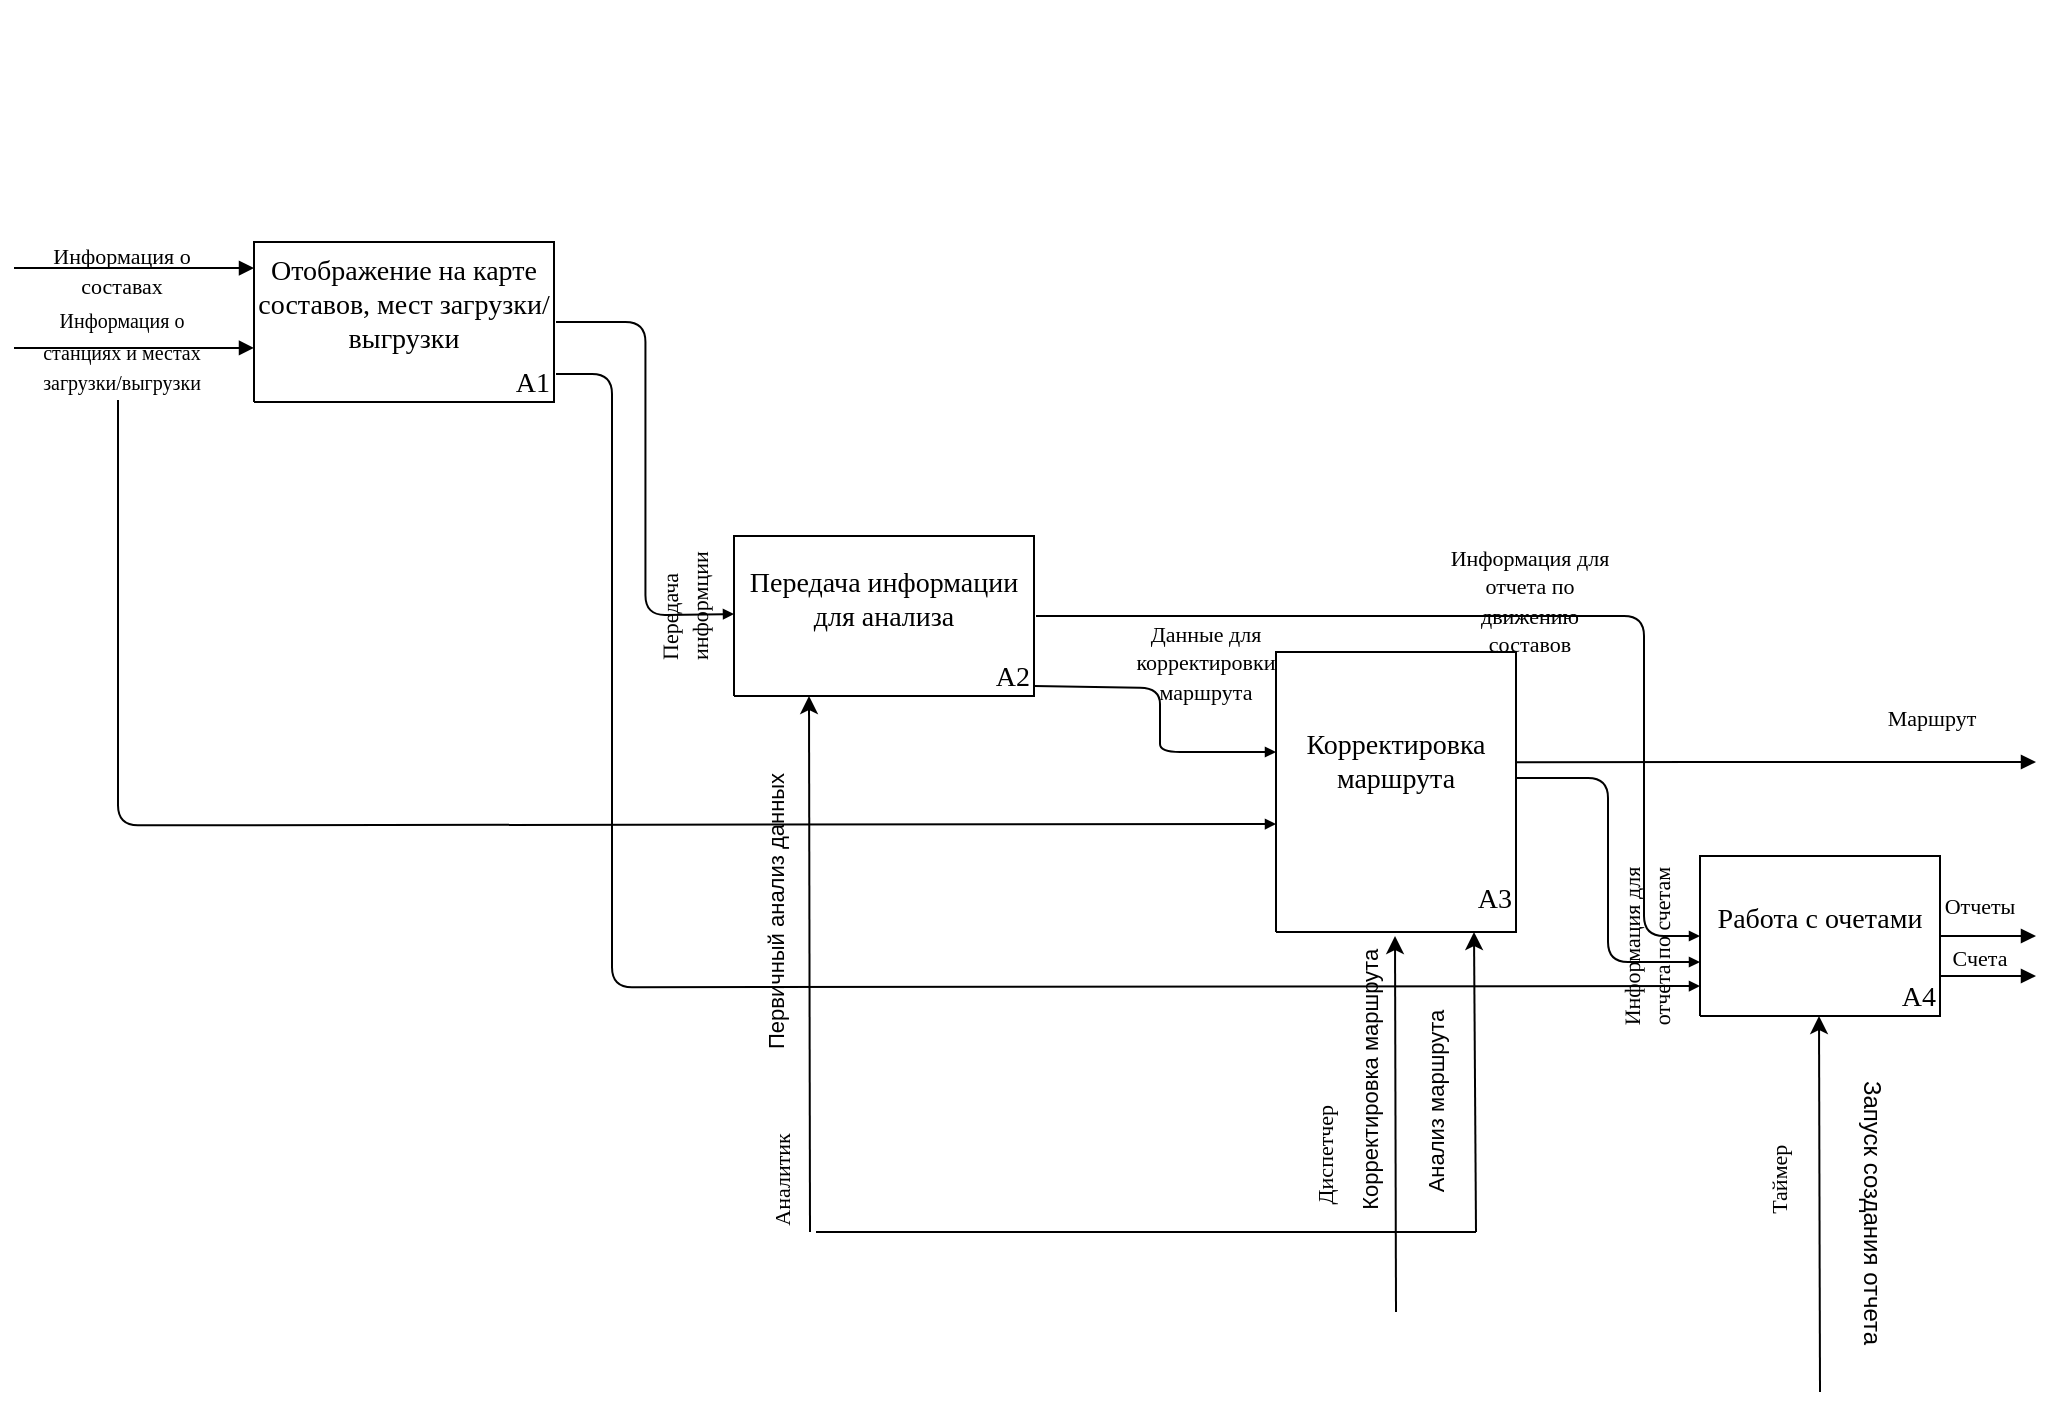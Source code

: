 <mxfile version="13.2.1" type="device"><diagram name="Страница-1" id="Страница-1"><mxGraphModel dx="1318" dy="699" grid="1" gridSize="10" guides="1" tooltips="1" connect="1" arrows="1" fold="1" page="1" pageScale="1" pageWidth="827" pageHeight="1169" math="0" shadow="0"><root><mxCell id="0"/><mxCell id="1" value="Соединительная линия" parent="0"/><mxCell id="2" style="vsdxID=9;fillColor=none;gradientColor=none;strokeColor=none;spacingTop=-1;spacingBottom=-1;spacingLeft=-1;spacingRight=-1;labelBackgroundColor=none;rounded=0;html=1;whiteSpace=wrap;" parent="1" vertex="1"><mxGeometry x="149" y="145" width="150" height="80" as="geometry"/></mxCell><mxCell id="3" style="vsdxID=10;fillColor=#ffffff;gradientColor=none;shape=stencil(nZBLDoAgDERP0z3SIyjew0SURgSD+Lu9kMZoXLhwN9O+tukAlrNpJg1SzDH4QW/URgNYgZTkjA4UkwJUgGXng+6DX1zLfmoymdXo17xh5zmRJ6Q42BWCfc2oJfdAr+Yv+AP9Cb7OJ3H/2JG1HNGz/84klThPVCc=);strokeColor=#000000;spacingTop=-1;spacingBottom=-1;spacingLeft=-1;spacingRight=-1;labelBackgroundColor=none;rounded=0;html=1;whiteSpace=wrap;" parent="2" vertex="1"><mxGeometry width="150" height="80" as="geometry"/></mxCell><mxCell id="4" value="&lt;p style=&quot;align:right;margin-left:0;margin-right:0;margin-top:0px;margin-bottom:0px;text-indent:0;valign:middle;direction:ltr;&quot;&gt;&lt;font style=&quot;font-size:14px;font-family:Calibri;color:#000000;direction:ltr;letter-spacing:0px;line-height:120%;opacity:1&quot;&gt;A1&lt;/font&gt;&lt;font style=&quot;font-size:14px;font-family:Calibri;color:#000000;direction:ltr;letter-spacing:0px;line-height:120%;opacity:1&quot;&gt;&lt;br/&gt;&lt;/font&gt;&lt;/p&gt;" style="verticalAlign=middle;align=right;vsdxID=11;fillColor=none;gradientColor=none;strokeColor=none;spacingTop=-3;spacingBottom=-3;labelBackgroundColor=none;rounded=0;html=1;whiteSpace=wrap;" parent="2" vertex="1"><mxGeometry y="63" width="150" height="16" as="geometry"/></mxCell><mxCell id="5" value="&lt;p style=&quot;align:right;margin-left:0;margin-right:0;margin-top:0px;margin-bottom:0px;text-indent:0;valign:middle;direction:ltr;&quot;&gt;&lt;font style=&quot;font-size:14px;font-family:Calibri;color:#000000;direction:ltr;letter-spacing:0px;line-height:120%;opacity:1&quot;&gt;&lt;br/&gt;&lt;/font&gt;&lt;/p&gt;" style="verticalAlign=middle;align=right;vsdxID=12;fillColor=none;gradientColor=none;strokeColor=none;spacingBottom=-3;labelBackgroundColor=none;rounded=0;html=1;whiteSpace=wrap;" parent="2" vertex="1"><mxGeometry y="80" width="150" height="22" as="geometry"/></mxCell><mxCell id="6" value="&lt;font style=&quot;font-size: 14px ; font-family: &amp;#34;calibri&amp;#34; ; color: #000000 ; direction: ltr ; letter-spacing: 0px ; line-height: 120% ; opacity: 1&quot;&gt;Отображение на карте составов, мест загрузки/выгрузки&lt;br&gt;&lt;/font&gt;" style="verticalAlign=middle;align=center;vsdxID=13;fillColor=none;gradientColor=none;strokeColor=none;labelBackgroundColor=none;rounded=0;html=1;whiteSpace=wrap;" parent="2" vertex="1"><mxGeometry width="150" height="63" as="geometry"/></mxCell><mxCell id="7" style="vsdxID=20;fillColor=none;gradientColor=none;strokeColor=none;spacingTop=-1;spacingBottom=-1;spacingLeft=-1;spacingRight=-1;labelBackgroundColor=none;rounded=0;html=1;whiteSpace=wrap;" parent="1" vertex="1"><mxGeometry x="389" y="292" width="150" height="80" as="geometry"/></mxCell><mxCell id="8" style="vsdxID=21;fillColor=#ffffff;gradientColor=none;shape=stencil(nZBLDoAgDERP0z3SIyjew0SURgSD+Lu9kMZoXLhwN9O+tukAlrNpJg1SzDH4QW/URgNYgZTkjA4UkwJUgGXng+6DX1zLfmoymdXo17xh5zmRJ6Q42BWCfc2oJfdAr+Yv+AP9Cb7OJ3H/2JG1HNGz/84klThPVCc=);strokeColor=#000000;spacingTop=-1;spacingBottom=-1;spacingLeft=-1;spacingRight=-1;labelBackgroundColor=none;rounded=0;html=1;whiteSpace=wrap;" parent="7" vertex="1"><mxGeometry width="150" height="80" as="geometry"/></mxCell><mxCell id="9" value="&lt;p style=&quot;align:right;margin-left:0;margin-right:0;margin-top:0px;margin-bottom:0px;text-indent:0;valign:middle;direction:ltr;&quot;&gt;&lt;font style=&quot;font-size:14px;font-family:Calibri;color:#000000;direction:ltr;letter-spacing:0px;line-height:120%;opacity:1&quot;&gt;A2&lt;/font&gt;&lt;font style=&quot;font-size:14px;font-family:Calibri;color:#000000;direction:ltr;letter-spacing:0px;line-height:120%;opacity:1&quot;&gt;&lt;br/&gt;&lt;/font&gt;&lt;/p&gt;" style="verticalAlign=middle;align=right;vsdxID=22;fillColor=none;gradientColor=none;strokeColor=none;spacingTop=-3;spacingBottom=-3;labelBackgroundColor=none;rounded=0;html=1;whiteSpace=wrap;" parent="7" vertex="1"><mxGeometry y="63" width="150" height="16" as="geometry"/></mxCell><mxCell id="10" value="&lt;p style=&quot;align:right;margin-left:0;margin-right:0;margin-top:0px;margin-bottom:0px;text-indent:0;valign:middle;direction:ltr;&quot;&gt;&lt;font style=&quot;font-size:14px;font-family:Calibri;color:#000000;direction:ltr;letter-spacing:0px;line-height:120%;opacity:1&quot;&gt;&lt;br/&gt;&lt;/font&gt;&lt;/p&gt;" style="verticalAlign=middle;align=right;vsdxID=23;fillColor=none;gradientColor=none;strokeColor=none;spacingBottom=-3;labelBackgroundColor=none;rounded=0;html=1;whiteSpace=wrap;" parent="7" vertex="1"><mxGeometry y="80" width="150" height="22" as="geometry"/></mxCell><mxCell id="11" value="&lt;font style=&quot;font-size: 14px ; font-family: &amp;#34;calibri&amp;#34; ; color: #000000 ; direction: ltr ; letter-spacing: 0px ; line-height: 120% ; opacity: 1&quot;&gt;Передача информации для анализа&lt;br&gt;&lt;/font&gt;" style="verticalAlign=middle;align=center;vsdxID=24;fillColor=none;gradientColor=none;strokeColor=none;labelBackgroundColor=none;rounded=0;html=1;whiteSpace=wrap;" parent="7" vertex="1"><mxGeometry width="150" height="63" as="geometry"/></mxCell><mxCell id="12" style="vsdxID=32;fillColor=none;gradientColor=none;strokeColor=none;spacingTop=-1;spacingBottom=-1;spacingLeft=-1;spacingRight=-1;labelBackgroundColor=none;rounded=0;html=1;whiteSpace=wrap;" parent="1" vertex="1"><mxGeometry x="660" y="350" width="120" height="140" as="geometry"/></mxCell><mxCell id="13" style="vsdxID=33;fillColor=#ffffff;gradientColor=none;shape=stencil(nZBLDoAgDERP0z3SIyjew0SURgSD+Lu9kMZoXLhwN9O+tukAlrNpJg1SzDH4QW/URgNYgZTkjA4UkwJUgGXng+6DX1zLfmoymdXo17xh5zmRJ6Q42BWCfc2oJfdAr+Yv+AP9Cb7OJ3H/2JG1HNGz/84klThPVCc=);strokeColor=#000000;spacingTop=-1;spacingBottom=-1;spacingLeft=-1;spacingRight=-1;labelBackgroundColor=none;rounded=0;html=1;whiteSpace=wrap;" parent="12" vertex="1"><mxGeometry width="120" height="140" as="geometry"/></mxCell><mxCell id="14" value="&lt;p style=&quot;align:right;margin-left:0;margin-right:0;margin-top:0px;margin-bottom:0px;text-indent:0;valign:middle;direction:ltr;&quot;&gt;&lt;font style=&quot;font-size:14px;font-family:Calibri;color:#000000;direction:ltr;letter-spacing:0px;line-height:120%;opacity:1&quot;&gt;A3&lt;/font&gt;&lt;font style=&quot;font-size:14px;font-family:Calibri;color:#000000;direction:ltr;letter-spacing:0px;line-height:120%;opacity:1&quot;&gt;&lt;br/&gt;&lt;/font&gt;&lt;/p&gt;" style="verticalAlign=middle;align=right;vsdxID=34;fillColor=none;gradientColor=none;strokeColor=none;spacingTop=-3;spacingBottom=-3;labelBackgroundColor=none;rounded=0;html=1;whiteSpace=wrap;" parent="12" vertex="1"><mxGeometry y="110.25" width="120" height="28" as="geometry"/></mxCell><mxCell id="15" value="&lt;p style=&quot;align:right;margin-left:0;margin-right:0;margin-top:0px;margin-bottom:0px;text-indent:0;valign:middle;direction:ltr;&quot;&gt;&lt;font style=&quot;font-size:14px;font-family:Calibri;color:#000000;direction:ltr;letter-spacing:0px;line-height:120%;opacity:1&quot;&gt;&lt;br/&gt;&lt;/font&gt;&lt;/p&gt;" style="verticalAlign=middle;align=right;vsdxID=35;fillColor=none;gradientColor=none;strokeColor=none;spacingBottom=-3;labelBackgroundColor=none;rounded=0;html=1;whiteSpace=wrap;" parent="12" vertex="1"><mxGeometry y="140" width="120" height="38.5" as="geometry"/></mxCell><mxCell id="16" value="&lt;font style=&quot;font-size: 14px ; font-family: &amp;#34;calibri&amp;#34; ; color: #000000 ; direction: ltr ; letter-spacing: 0px ; line-height: 120% ; opacity: 1&quot;&gt;Корректировка маршрута&lt;br&gt;&lt;/font&gt;" style="verticalAlign=middle;align=center;vsdxID=36;fillColor=none;gradientColor=none;strokeColor=none;labelBackgroundColor=none;rounded=0;html=1;whiteSpace=wrap;" parent="12" vertex="1"><mxGeometry width="120" height="110.25" as="geometry"/></mxCell><mxCell id="17" value="&lt;p style=&quot;margin-left: 0 ; margin-right: 0 ; margin-top: 0px ; margin-bottom: 0px ; text-indent: 0 ; direction: ltr&quot;&gt;&lt;font style=&quot;font-family: &amp;#34;calibri&amp;#34; ; color: rgb(0 , 0 , 0) ; direction: ltr ; letter-spacing: 0px ; line-height: 120% ; opacity: 1&quot;&gt;&lt;font style=&quot;font-size: 10px&quot;&gt;Информация о станциях и местах загрузки/выгрузки&lt;/font&gt;&lt;br&gt;&lt;/font&gt;&lt;/p&gt;" style="verticalAlign=middle;align=center;vsdxID=2;fillColor=none;gradientColor=none;shape=stencil(nZBLDoAgDERP0z3SIyjew0SURgSD+Lu9kMZoXLhwN9O+tukAlrNpJg1SzDH4QW/URgNYgZTkjA4UkwJUgGXng+6DX1zLfmoymdXo17xh5zmRJ6Q42BWCfc2oJfdAr+Yv+AP9Cb7OJ3H/2JG1HNGz/84klThPVCc=);strokeColor=none;spacingTop=-1;spacingBottom=-1;spacingLeft=-1;spacingRight=-1;labelBackgroundColor=none;rounded=0;html=1;whiteSpace=wrap;" parent="1" vertex="1"><mxGeometry x="38" y="185" width="90" height="30" as="geometry"/></mxCell><mxCell id="20" style="vsdxID=8;fillColor=none;gradientColor=none;shape=stencil(nZBLDoAgDERP0z3SIyjew0SURgSD+Lu9kMZoXLhwN9O+tukAlrNpJg1SzDH4QW/URgNYgZTkjA4UkwJUgGXng+6DX1zLfmoymdXo17xh5zmRJ6Q42BWCfc2oJfdAr+Yv+AP9Cb7OJ3H/2JG1HNGz/84klThPVCc=);strokeColor=none;spacingTop=-1;spacingBottom=-1;spacingLeft=-1;spacingRight=-1;labelBackgroundColor=none;rounded=0;html=1;whiteSpace=wrap;" parent="1" vertex="1"><mxGeometry x="38" y="144" width="90" height="30" as="geometry"/></mxCell><mxCell id="21" value="&lt;p style=&quot;margin-left: 0 ; margin-right: 0 ; margin-top: 0px ; margin-bottom: 0px ; text-indent: 0 ; direction: ltr&quot;&gt;&lt;font style=&quot;font-size: 11px ; font-family: &amp;#34;calibri&amp;#34; ; color: #000000 ; direction: ltr ; letter-spacing: 0px ; line-height: 120% ; opacity: 1&quot;&gt;Информация о составах&lt;br&gt;&lt;/font&gt;&lt;/p&gt;" style="text;vsdxID=8;fillColor=none;gradientColor=none;strokeColor=none;spacingTop=-1;spacingBottom=-1;spacingLeft=-1;spacingRight=-1;labelBackgroundColor=none;rounded=0;html=1;whiteSpace=wrap;verticalAlign=middle;align=center;;html=1;" parent="20" vertex="1"><mxGeometry width="90" height="30" as="geometry"/></mxCell><mxCell id="22" style="vsdxID=29;fillColor=none;gradientColor=none;strokeColor=none;spacingTop=-1;spacingBottom=-1;spacingLeft=-1;spacingRight=-1;labelBackgroundColor=none;rounded=0;html=1;whiteSpace=wrap;" parent="1" vertex="1"><mxGeometry x="872" y="452" width="120" height="80" as="geometry"/></mxCell><mxCell id="23" style="vsdxID=30;fillColor=#ffffff;gradientColor=none;shape=stencil(nZBLDoAgDERP0z3SIyjew0SURgSD+Lu9kMZoXLhwN9O+tukAlrNpJg1SzDH4QW/URgNYgZTkjA4UkwJUgGXng+6DX1zLfmoymdXo17xh5zmRJ6Q42BWCfc2oJfdAr+Yv+AP9Cb7OJ3H/2JG1HNGz/84klThPVCc=);strokeColor=#000000;spacingTop=-1;spacingBottom=-1;spacingLeft=-1;spacingRight=-1;labelBackgroundColor=none;rounded=0;html=1;whiteSpace=wrap;" parent="22" vertex="1"><mxGeometry width="120" height="80" as="geometry"/></mxCell><mxCell id="24" value="&lt;p style=&quot;align:right;margin-left:0;margin-right:0;margin-top:0px;margin-bottom:0px;text-indent:0;valign:middle;direction:ltr;&quot;&gt;&lt;font style=&quot;font-size:14px;font-family:Calibri;color:#000000;direction:ltr;letter-spacing:0px;line-height:120%;opacity:1&quot;&gt;А4&lt;/font&gt;&lt;font style=&quot;font-size:14px;font-family:Calibri;color:#000000;direction:ltr;letter-spacing:0px;line-height:120%;opacity:1&quot;&gt;&lt;br/&gt;&lt;/font&gt;&lt;/p&gt;" style="verticalAlign=middle;align=right;vsdxID=37;fillColor=none;gradientColor=none;strokeColor=none;spacingTop=-3;spacingBottom=-3;labelBackgroundColor=none;rounded=0;html=1;whiteSpace=wrap;" parent="22" vertex="1"><mxGeometry y="63" width="120" height="16" as="geometry"/></mxCell><mxCell id="25" value="&lt;p style=&quot;align:right;margin-left:0;margin-right:0;margin-top:0px;margin-bottom:0px;text-indent:0;valign:middle;direction:ltr;&quot;&gt;&lt;font style=&quot;font-size:14px;font-family:Calibri;color:#000000;direction:ltr;letter-spacing:0px;line-height:120%;opacity:1&quot;&gt;&lt;br/&gt;&lt;/font&gt;&lt;/p&gt;" style="verticalAlign=middle;align=right;vsdxID=39;fillColor=none;gradientColor=none;strokeColor=none;spacingBottom=-3;labelBackgroundColor=none;rounded=0;html=1;whiteSpace=wrap;" parent="22" vertex="1"><mxGeometry y="80" width="120" height="22" as="geometry"/></mxCell><mxCell id="26" value="&lt;font style=&quot;font-size:14px;font-family:Calibri;color:#000000;direction:ltr;letter-spacing:0px;line-height:120%;opacity:1&quot;&gt;Работа с очетами&lt;br/&gt;&lt;/font&gt;" style="verticalAlign=middle;align=center;vsdxID=45;fillColor=none;gradientColor=none;strokeColor=none;labelBackgroundColor=none;rounded=0;html=1;whiteSpace=wrap;" parent="22" vertex="1"><mxGeometry width="120" height="63" as="geometry"/></mxCell><mxCell id="29" style="vsdxID=19;fillColor=none;gradientColor=none;strokeColor=none;spacingTop=-1;spacingBottom=-1;spacingLeft=-1;spacingRight=-1;labelBackgroundColor=none;rounded=1;html=1;whiteSpace=wrap;" parent="1" vertex="1"><mxGeometry x="300" y="332" width="89" height="-147" as="geometry"/></mxCell><mxCell id="30" value="" style="vsdxID=26;edgeStyle=none;startArrow=none;endArrow=block;startSize=3;endSize=3;strokeColor=#000000;spacingTop=-1;spacingBottom=-1;spacingLeft=-1;spacingRight=-1;verticalAlign=middle;html=1;labelBackgroundColor=none;rounded=1;align=center;" parent="29" edge="1"><mxGeometry relative="1" as="geometry"><mxPoint as="offset"/><Array as="points"><mxPoint x="44.72" y="-147"/><mxPoint x="44.72" y="-73.7"/><mxPoint x="44.72" y="-73.7"/><mxPoint x="44.72" y="-0.41"/></Array><mxPoint y="-147" as="sourcePoint"/><mxPoint x="89" y="-1" as="targetPoint"/></mxGeometry></mxCell><mxCell id="31" style="vsdxID=56;fillColor=none;gradientColor=none;shape=stencil(nZBLDoAgDERP0z3SIyjew0SURgSD+Lu9kMZoXLhwN9O+tukAlrNpJg1SzDH4QW/URgNYgZTkjA4UkwJUgGXng+6DX1zLfmoymdXo17xh5zmRJ6Q42BWCfc2oJfdAr+Yv+AP9Cb7OJ3H/2JG1HNGz/84klThPVCc=);strokeColor=none;spacingTop=-1;spacingBottom=-1;spacingLeft=-1;spacingRight=-1;labelBackgroundColor=none;rounded=0;html=1;whiteSpace=wrap;" parent="1" vertex="1"><mxGeometry x="319" y="295" width="90" height="30" as="geometry"/></mxCell><mxCell id="32" value="&lt;font style=&quot;font-size: 11px ; font-family: &amp;#34;calibri&amp;#34; ; color: #000000 ; direction: ltr ; letter-spacing: 0px ; line-height: 120% ; opacity: 1&quot;&gt;Передача информции&lt;br&gt;&lt;/font&gt;" style="text;vsdxID=56;fillColor=none;gradientColor=none;strokeColor=none;spacingTop=-1;spacingBottom=-1;spacingLeft=-1;spacingRight=-1;labelBackgroundColor=none;rounded=0;html=1;whiteSpace=wrap;verticalAlign=middle;align=left;rotation=270.05;;html=1;" parent="31" vertex="1"><mxGeometry width="90" height="30" as="geometry"/></mxCell><mxCell id="37" value="&lt;p style=&quot;margin-left: 0 ; margin-right: 0 ; margin-top: 0px ; margin-bottom: 0px ; text-indent: 0 ; direction: ltr&quot;&gt;&lt;font style=&quot;font-size: 11px ; font-family: &amp;#34;calibri&amp;#34; ; color: #000000 ; direction: ltr ; letter-spacing: 0px ; line-height: 120% ; opacity: 1&quot;&gt;Данные для корректировки маршрута&lt;br&gt;&lt;/font&gt;&lt;/p&gt;" style="verticalAlign=middle;align=center;vsdxID=28;fillColor=none;gradientColor=none;shape=stencil(nZBLDoAgDERP0z3SIyjew0SURgSD+Lu9kMZoXLhwN9O+tukAlrNpJg1SzDH4QW/URgNYgZTkjA4UkwJUgGXng+6DX1zLfmoymdXo17xh5zmRJ6Q42BWCfc2oJfdAr+Yv+AP9Cb7OJ3H/2JG1HNGz/84klThPVCc=);strokeColor=none;spacingTop=-1;spacingBottom=-1;spacingLeft=-1;spacingRight=-1;labelBackgroundColor=none;rounded=0;html=1;whiteSpace=wrap;" parent="1" vertex="1"><mxGeometry x="580" y="340" width="90" height="30" as="geometry"/></mxCell><mxCell id="38" style="vsdxID=59;fillColor=none;gradientColor=none;strokeColor=none;spacingTop=-1;spacingBottom=-1;spacingLeft=-1;spacingRight=-1;labelBackgroundColor=none;rounded=1;html=1;whiteSpace=wrap;" parent="1" vertex="1"><mxGeometry x="544" y="400" width="116" height="-32" as="geometry"/></mxCell><mxCell id="39" value="" style="vsdxID=61;edgeStyle=none;startArrow=none;endArrow=block;startSize=3;endSize=3;strokeColor=#000000;spacingTop=-1;spacingBottom=-1;spacingLeft=-1;spacingRight=-1;verticalAlign=middle;html=1;labelBackgroundColor=none;rounded=1;align=center;exitX=1;exitY=0.75;exitDx=0;exitDy=0;" parent="38" source="9" edge="1"><mxGeometry relative="1" as="geometry"><mxPoint as="offset"/><Array as="points"><mxPoint x="58" y="-32"/><mxPoint x="58" y="-16"/><mxPoint x="58" y="-16"/><mxPoint x="58"/></Array><mxPoint y="-32" as="sourcePoint"/><mxPoint x="116" as="targetPoint"/></mxGeometry></mxCell><mxCell id="40" style="vsdxID=38;fillColor=none;gradientColor=none;strokeColor=none;spacingTop=-1;spacingBottom=-1;spacingLeft=-1;spacingRight=-1;labelBackgroundColor=none;rounded=1;html=1;whiteSpace=wrap;" parent="1" vertex="1"><mxGeometry x="780" y="505" width="92" height="-92" as="geometry"/></mxCell><mxCell id="41" value="" style="vsdxID=43;edgeStyle=none;startArrow=none;endArrow=block;startSize=3;endSize=3;strokeColor=#000000;spacingTop=-1;spacingBottom=-1;spacingLeft=-1;spacingRight=-1;verticalAlign=middle;html=1;labelBackgroundColor=none;rounded=1;align=center;" parent="40" edge="1"><mxGeometry relative="1" as="geometry"><mxPoint as="offset"/><Array as="points"><mxPoint x="46" y="-92"/><mxPoint x="46" y="-46"/><mxPoint x="46" y="-46"/><mxPoint x="46"/></Array><mxPoint y="-92" as="sourcePoint"/><mxPoint x="92" as="targetPoint"/></mxGeometry></mxCell><mxCell id="42" style="vsdxID=63;fillColor=none;gradientColor=none;strokeColor=none;spacingTop=-1;spacingBottom=-1;spacingLeft=-1;spacingRight=-1;labelBackgroundColor=none;rounded=1;html=1;whiteSpace=wrap;" parent="1" vertex="1"><mxGeometry x="300" y="518" width="572" height="-307" as="geometry"/></mxCell><mxCell id="43" value="" style="vsdxID=65;edgeStyle=none;startArrow=none;endArrow=block;startSize=3;endSize=3;strokeColor=#000000;spacingTop=-1;spacingBottom=-1;spacingLeft=-1;spacingRight=-1;verticalAlign=middle;html=1;labelBackgroundColor=none;rounded=1;align=center;" parent="42" edge="1"><mxGeometry relative="1" as="geometry"><mxPoint x="-105" y="-154" as="offset"/><Array as="points"><mxPoint x="28" y="-307"/><mxPoint x="28" y="-153.7"/><mxPoint x="28" y="-153.7"/><mxPoint x="28" y="-0.41"/></Array><mxPoint y="-307" as="sourcePoint"/><mxPoint x="572" y="-1" as="targetPoint"/></mxGeometry></mxCell><mxCell id="44" style="vsdxID=67;fillColor=none;gradientColor=none;strokeColor=none;spacingTop=-1;spacingBottom=-1;spacingLeft=-1;spacingRight=-1;labelBackgroundColor=none;rounded=1;html=1;whiteSpace=wrap;" parent="1" vertex="1"><mxGeometry x="540" y="492" width="332" height="-160" as="geometry"/></mxCell><mxCell id="45" value="" style="vsdxID=69;edgeStyle=none;startArrow=none;endArrow=block;startSize=3;endSize=3;strokeColor=#000000;spacingTop=-1;spacingBottom=-1;spacingLeft=-1;spacingRight=-1;verticalAlign=middle;html=1;labelBackgroundColor=none;rounded=1;align=center;" parent="44" edge="1"><mxGeometry relative="1" as="geometry"><mxPoint x="58" y="80" as="offset"/><Array as="points"><mxPoint x="304" y="-160"/><mxPoint x="304" y="-80"/><mxPoint x="304" y="-80"/><mxPoint x="304"/></Array><mxPoint y="-160" as="sourcePoint"/><mxPoint x="332" as="targetPoint"/></mxGeometry></mxCell><mxCell id="46" value="&lt;p style=&quot;margin-left: 0 ; margin-right: 0 ; margin-top: 0px ; margin-bottom: 0px ; text-indent: 0 ; direction: ltr&quot;&gt;&lt;font style=&quot;font-size: 11px ; font-family: &amp;#34;calibri&amp;#34; ; color: #000000 ; direction: ltr ; letter-spacing: 0px ; line-height: 120% ; opacity: 1&quot;&gt;Информация для отчета по движению составов&lt;br&gt;&lt;/font&gt;&lt;/p&gt;" style="verticalAlign=middle;align=center;vsdxID=71;fillColor=none;gradientColor=none;shape=stencil(nZBLDoAgDERP0z3SIyjew0SURgSD+Lu9kMZoXLhwN9O+tukAlrNpJg1SzDH4QW/URgNYgZTkjA4UkwJUgGXng+6DX1zLfmoymdXo17xh5zmRJ6Q42BWCfc2oJfdAr+Yv+AP9Cb7OJ3H/2JG1HNGz/84klThPVCc=);strokeColor=none;spacingTop=-1;spacingBottom=-1;spacingLeft=-1;spacingRight=-1;labelBackgroundColor=none;rounded=0;html=1;whiteSpace=wrap;" parent="1" vertex="1"><mxGeometry x="742" y="309" width="90" height="30" as="geometry"/></mxCell><mxCell id="47" value="&lt;p style=&quot;margin-left: 0 ; margin-right: 0 ; margin-top: 0px ; margin-bottom: 0px ; text-indent: 0 ; direction: ltr&quot;&gt;&lt;font style=&quot;font-size: 11px ; font-family: &amp;#34;calibri&amp;#34; ; color: #000000 ; direction: ltr ; letter-spacing: 0px ; line-height: 120% ; opacity: 1&quot;&gt;Маршрут&lt;/font&gt;&lt;/p&gt;" style="verticalAlign=middle;align=center;vsdxID=75;fillColor=none;gradientColor=none;shape=stencil(nZBLDoAgDERP0z3SIyjew0SURgSD+Lu9kMZoXLhwN9O+tukAlrNpJg1SzDH4QW/URgNYgZTkjA4UkwJUgGXng+6DX1zLfmoymdXo17xh5zmRJ6Q42BWCfc2oJfdAr+Yv+AP9Cb7OJ3H/2JG1HNGz/84klThPVCc=);strokeColor=none;spacingTop=-1;spacingBottom=-1;spacingLeft=-1;spacingRight=-1;labelBackgroundColor=none;rounded=0;html=1;whiteSpace=wrap;" parent="1" vertex="1"><mxGeometry x="943" y="368" width="90" height="30" as="geometry"/></mxCell><mxCell id="48" value="&lt;p style=&quot;align:center;margin-left:0;margin-right:0;margin-top:0px;margin-bottom:0px;text-indent:0;valign:middle;direction:ltr;&quot;&gt;&lt;font style=&quot;font-size:11px;font-family:Calibri;color:#000000;direction:ltr;letter-spacing:0px;line-height:120%;opacity:1&quot;&gt;Счета&lt;br/&gt;&lt;/font&gt;&lt;/p&gt;" style="verticalAlign=middle;align=center;vsdxID=76;fillColor=none;gradientColor=none;shape=stencil(nZBLDoAgDERP0z3SIyjew0SURgSD+Lu9kMZoXLhwN9O+tukAlrNpJg1SzDH4QW/URgNYgZTkjA4UkwJUgGXng+6DX1zLfmoymdXo17xh5zmRJ6Q42BWCfc2oJfdAr+Yv+AP9Cb7OJ3H/2JG1HNGz/84klThPVCc=);strokeColor=none;spacingTop=-1;spacingBottom=-1;spacingLeft=-1;spacingRight=-1;labelBackgroundColor=none;rounded=0;html=1;whiteSpace=wrap;" parent="1" vertex="1"><mxGeometry x="967" y="488" width="90" height="30" as="geometry"/></mxCell><mxCell id="49" value="&lt;p style=&quot;align:center;margin-left:0;margin-right:0;margin-top:0px;margin-bottom:0px;text-indent:0;valign:middle;direction:ltr;&quot;&gt;&lt;font style=&quot;font-size:11px;font-family:Calibri;color:#000000;direction:ltr;letter-spacing:0px;line-height:120%;opacity:1&quot;&gt;Отчеты&lt;br/&gt;&lt;/font&gt;&lt;/p&gt;" style="verticalAlign=middle;align=center;vsdxID=77;fillColor=none;gradientColor=none;shape=stencil(nZBLDoAgDERP0z3SIyjew0SURgSD+Lu9kMZoXLhwN9O+tukAlrNpJg1SzDH4QW/URgNYgZTkjA4UkwJUgGXng+6DX1zLfmoymdXo17xh5zmRJ6Q42BWCfc2oJfdAr+Yv+AP9Cb7OJ3H/2JG1HNGz/84klThPVCc=);strokeColor=none;spacingTop=-1;spacingBottom=-1;spacingLeft=-1;spacingRight=-1;labelBackgroundColor=none;rounded=0;html=1;whiteSpace=wrap;" parent="1" vertex="1"><mxGeometry x="967" y="462" width="90" height="30" as="geometry"/></mxCell><mxCell id="50" style="vsdxID=7;fillColor=none;gradientColor=none;shape=stencil(nZBLDoAgDERP0z3SIyjew0SURgSD+Lu9kMZoXLhwN9O+tukAlrNpJg1SzDH4QW/URgNYgZTkjA4UkwJUgGXng+6DX1zLfmoymdXo17xh5zmRJ6Q42BWCfc2oJfdAr+Yv+AP9Cb7OJ3H/2JG1HNGz/84klThPVCc=);strokeColor=none;spacingTop=-1;spacingBottom=-1;spacingLeft=-1;spacingRight=-1;labelBackgroundColor=none;rounded=0;html=1;whiteSpace=wrap;" parent="1" vertex="1"><mxGeometry x="800" y="482" width="90" height="30" as="geometry"/></mxCell><mxCell id="51" value="&lt;p style=&quot;align:center;margin-left:0;margin-right:0;margin-top:0px;margin-bottom:0px;text-indent:0;valign:middle;direction:ltr;&quot;&gt;&lt;font style=&quot;font-size:11px;font-family:Calibri;color:#000000;direction:ltr;letter-spacing:0px;line-height:120%;opacity:1&quot;&gt;Информация для отчета по счетам&lt;br/&gt;&lt;/font&gt;&lt;/p&gt;" style="text;vsdxID=7;fillColor=none;gradientColor=none;strokeColor=none;spacingTop=-1;spacingBottom=-1;spacingLeft=-1;spacingRight=-1;labelBackgroundColor=none;rounded=0;html=1;whiteSpace=wrap;verticalAlign=middle;align=center;rotation=270.05;;html=1;" parent="50" vertex="1"><mxGeometry width="90" height="30" as="geometry"/></mxCell><mxCell id="54" parent="1" vertex="1"><mxGeometry x="29" y="198" as="geometry"/></mxCell><mxCell id="55" value="" style="vsdxID=1;edgeStyle=none;startArrow=none;endArrow=block;startSize=5;endSize=5;strokeColor=#000000;spacingTop=0;spacingBottom=0;spacingLeft=0;spacingRight=0;verticalAlign=middle;html=1;labelBackgroundColor=#ffffff;rounded=1;align=center;entryX=0;entryY=0.662;entryDx=0;entryDy=0;entryPerimeter=0;" parent="1" source="54" target="2" edge="1"><mxGeometry relative="1" as="geometry"><mxPoint as="offset"/><Array as="points"/></mxGeometry></mxCell><mxCell id="56" parent="1" vertex="1"><mxGeometry x="205" y="40" as="geometry"/></mxCell><mxCell id="58" parent="1" vertex="1"><mxGeometry x="1040" y="492" as="geometry"/></mxCell><mxCell id="59" value="" style="vsdxID=74;edgeStyle=none;startArrow=none;endArrow=block;startSize=5;endSize=5;strokeColor=#000000;spacingTop=0;spacingBottom=0;spacingLeft=0;spacingRight=0;verticalAlign=middle;html=1;labelBackgroundColor=#ffffff;rounded=1;align=center;exitX=1;exitY=0.5;exitDx=0;exitDy=0;exitPerimeter=0;" parent="1" source="22" target="58" edge="1"><mxGeometry relative="1" as="geometry"><mxPoint as="offset"/><Array as="points"/></mxGeometry></mxCell><mxCell id="60" parent="1" vertex="1"><mxGeometry x="1040" y="386" as="geometry"/></mxCell><mxCell id="61" value="" style="vsdxID=73;edgeStyle=none;startArrow=none;endArrow=block;startSize=5;endSize=5;strokeColor=#000000;spacingTop=0;spacingBottom=0;spacingLeft=0;spacingRight=0;verticalAlign=middle;html=1;labelBackgroundColor=#ffffff;rounded=1;align=center;" parent="1" edge="1"><mxGeometry relative="1" as="geometry"><mxPoint as="offset"/><Array as="points"/><mxPoint x="992" y="512" as="sourcePoint"/><mxPoint x="1040" y="512" as="targetPoint"/></mxGeometry></mxCell><mxCell id="62" parent="1" vertex="1"><mxGeometry x="1040" y="318" as="geometry"/></mxCell><mxCell id="63" value="" style="vsdxID=72;edgeStyle=none;startArrow=none;endArrow=block;startSize=5;endSize=5;strokeColor=#000000;spacingTop=0;spacingBottom=0;spacingLeft=0;spacingRight=0;verticalAlign=middle;html=1;labelBackgroundColor=#ffffff;rounded=1;align=center;exitX=1;exitY=0.5;exitDx=0;exitDy=0;" parent="1" source="16" edge="1"><mxGeometry relative="1" as="geometry"><mxPoint as="offset"/><Array as="points"><mxPoint x="880" y="405"/></Array><mxPoint x="1040" y="405" as="targetPoint"/></mxGeometry></mxCell><mxCell id="64" parent="1" vertex="1"><mxGeometry x="29" y="158" as="geometry"/></mxCell><mxCell id="65" value="" style="vsdxID=53;edgeStyle=none;startArrow=none;endArrow=block;startSize=5;endSize=5;strokeColor=#000000;spacingTop=0;spacingBottom=0;spacingLeft=0;spacingRight=0;verticalAlign=middle;html=1;labelBackgroundColor=#ffffff;rounded=1;align=center;entryX=0;entryY=0.163;entryDx=0;entryDy=0;entryPerimeter=0;" parent="1" source="64" target="2" edge="1"><mxGeometry relative="1" as="geometry"><mxPoint as="offset"/><Array as="points"/></mxGeometry></mxCell><mxCell id="66" parent="1" vertex="1"><mxGeometry x="205" y="40" as="geometry"/></mxCell><mxCell id="68" parent="1" vertex="1"><mxGeometry x="205" y="40" as="geometry"/></mxCell><mxCell id="70" parent="1" vertex="1"><mxGeometry x="243" y="640" as="geometry"/></mxCell><mxCell id="72" parent="1" vertex="1"><mxGeometry x="187" y="640" as="geometry"/></mxCell><mxCell id="75" parent="1" vertex="1"><mxGeometry x="244" y="608" as="geometry"/></mxCell><mxCell id="77" parent="1" vertex="1"><mxGeometry x="242" y="608" as="geometry"/></mxCell><mxCell id="79" parent="1" vertex="1"><mxGeometry x="205" y="25" as="geometry"/></mxCell><mxCell id="81" parent="1" vertex="1"><mxGeometry x="244" y="608" as="geometry"/></mxCell><mxCell id="19" value="" style="vsdxID=5;edgeStyle=none;startArrow=none;endArrow=block;startSize=3;endSize=3;strokeColor=#000000;spacingTop=-1;spacingBottom=-1;spacingLeft=-1;spacingRight=-1;verticalAlign=middle;html=1;labelBackgroundColor=none;rounded=1;align=center;" parent="1" edge="1"><mxGeometry relative="1" as="geometry"><mxPoint x="-184" y="-107" as="offset"/><Array as="points"><mxPoint x="81" y="245.27"/><mxPoint x="81" y="245.27"/><mxPoint x="81" y="245.27"/><mxPoint x="81" y="436.66"/></Array><mxPoint x="81" y="224" as="sourcePoint"/><mxPoint x="660" y="436" as="targetPoint"/></mxGeometry></mxCell><mxCell id="Ney1rrdKZvUUVX1PEYUe-82" value="" style="endArrow=classic;html=1;entryX=0.25;entryY=0;entryDx=0;entryDy=0;" parent="1" target="10" edge="1"><mxGeometry width="50" height="50" relative="1" as="geometry"><mxPoint x="427" y="640" as="sourcePoint"/><mxPoint x="630" y="420" as="targetPoint"/></mxGeometry></mxCell><mxCell id="Ney1rrdKZvUUVX1PEYUe-83" value="&lt;font style=&quot;font-size: 11px ; font-family: &amp;#34;calibri&amp;#34; ; color: #000000 ; direction: ltr ; letter-spacing: 0px ; line-height: 120% ; opacity: 1&quot;&gt;Аналитик&lt;br&gt;&lt;/font&gt;" style="text;vsdxID=47;edgeStyle=none;startArrow=none;endArrow=block;startSize=5;endSize=5;strokeColor=none;spacingTop=0;spacingBottom=0;spacingLeft=0;spacingRight=0;verticalAlign=middle;html=1;labelBackgroundColor=#ffffff;rounded=1;align=center;fillColor=none;gradientColor=none;whiteSpace=wrap;rotation=269.43;;html=1;;rotation=270" parent="1" vertex="1"><mxGeometry x="361.14" y="595.581" width="47.86" height="24.84" as="geometry"><mxPoint x="-5.93" y="27.75" as="offset"/></mxGeometry></mxCell><mxCell id="fe3VgZo-zCkm0pwT2uom-82" value="" style="endArrow=classic;html=1;entryX=0.25;entryY=0;entryDx=0;entryDy=0;" parent="1" edge="1"><mxGeometry width="50" height="50" relative="1" as="geometry"><mxPoint x="720" y="680" as="sourcePoint"/><mxPoint x="719.5" y="492" as="targetPoint"/></mxGeometry></mxCell><mxCell id="fe3VgZo-zCkm0pwT2uom-85" value="&lt;font style=&quot;font-size: 11px ; font-family: &amp;#34;calibri&amp;#34; ; color: #000000 ; direction: ltr ; letter-spacing: 0px ; line-height: 120% ; opacity: 1&quot;&gt;Диспетчер&lt;br&gt;&lt;/font&gt;" style="text;vsdxID=47;edgeStyle=none;startArrow=none;endArrow=block;startSize=5;endSize=5;strokeColor=none;spacingTop=0;spacingBottom=0;spacingLeft=0;spacingRight=0;verticalAlign=middle;html=1;labelBackgroundColor=#ffffff;rounded=1;align=center;fillColor=none;gradientColor=none;whiteSpace=wrap;rotation=269.43;;html=1;;rotation=270" parent="1" vertex="1"><mxGeometry x="632.14" y="583.161" width="47.86" height="24.84" as="geometry"><mxPoint x="-5.93" y="27.75" as="offset"/></mxGeometry></mxCell><mxCell id="fe3VgZo-zCkm0pwT2uom-86" value="" style="endArrow=none;html=1;" parent="1" edge="1"><mxGeometry width="50" height="50" relative="1" as="geometry"><mxPoint x="430" y="640" as="sourcePoint"/><mxPoint x="760" y="640" as="targetPoint"/></mxGeometry></mxCell><mxCell id="fe3VgZo-zCkm0pwT2uom-87" value="" style="endArrow=classic;html=1;entryX=0.825;entryY=0;entryDx=0;entryDy=0;entryPerimeter=0;" parent="1" target="15" edge="1"><mxGeometry width="50" height="50" relative="1" as="geometry"><mxPoint x="760" y="640" as="sourcePoint"/><mxPoint x="630" y="400" as="targetPoint"/></mxGeometry></mxCell><mxCell id="fe3VgZo-zCkm0pwT2uom-88" value="&lt;font style=&quot;font-size: 11px&quot;&gt;Первичный анализ данных&lt;br&gt;&lt;/font&gt;" style="text;html=1;align=center;verticalAlign=middle;resizable=0;points=[];autosize=1;rotation=270;" parent="1" vertex="1"><mxGeometry x="330" y="470" width="160" height="20" as="geometry"/></mxCell><mxCell id="fe3VgZo-zCkm0pwT2uom-89" value="&lt;font style=&quot;font-size: 11px&quot;&gt;Анализ маршрута&lt;/font&gt;" style="text;html=1;align=center;verticalAlign=middle;resizable=0;points=[];autosize=1;rotation=270;" parent="1" vertex="1"><mxGeometry x="685" y="565" width="110" height="20" as="geometry"/></mxCell><mxCell id="fe3VgZo-zCkm0pwT2uom-90" value="&lt;font style=&quot;font-size: 11px&quot;&gt;Корректировка маршрута&lt;/font&gt;" style="text;html=1;align=center;verticalAlign=middle;resizable=0;points=[];autosize=1;rotation=270;" parent="1" vertex="1"><mxGeometry x="632.14" y="554" width="150" height="20" as="geometry"/></mxCell><mxCell id="F53i5IRREgQGXD_yn1hT-81" value="" style="endArrow=classic;html=1;entryX=0.25;entryY=0;entryDx=0;entryDy=0;" edge="1" parent="1"><mxGeometry width="50" height="50" relative="1" as="geometry"><mxPoint x="932" y="720" as="sourcePoint"/><mxPoint x="931.5" y="532" as="targetPoint"/></mxGeometry></mxCell><mxCell id="F53i5IRREgQGXD_yn1hT-83" value="&lt;font style=&quot;font-size: 11px ; font-family: &amp;#34;calibri&amp;#34; ; color: #000000 ; direction: ltr ; letter-spacing: 0px ; line-height: 120% ; opacity: 1&quot;&gt;Таймер&lt;br&gt;&lt;/font&gt;" style="text;vsdxID=47;edgeStyle=none;startArrow=none;endArrow=block;startSize=5;endSize=5;strokeColor=none;spacingTop=0;spacingBottom=0;spacingLeft=0;spacingRight=0;verticalAlign=middle;html=1;labelBackgroundColor=#ffffff;rounded=1;align=center;fillColor=none;gradientColor=none;whiteSpace=wrap;rotation=269.43;;html=1;;rotation=270" vertex="1" parent="1"><mxGeometry x="860" y="595.581" width="47.86" height="24.84" as="geometry"><mxPoint x="-5.93" y="27.75" as="offset"/></mxGeometry></mxCell><mxCell id="F53i5IRREgQGXD_yn1hT-84" value="Запуск создания отчета" style="text;html=1;align=center;verticalAlign=middle;resizable=0;points=[];autosize=1;rotation=90;" vertex="1" parent="1"><mxGeometry x="883" y="620" width="150" height="20" as="geometry"/></mxCell></root></mxGraphModel></diagram></mxfile>